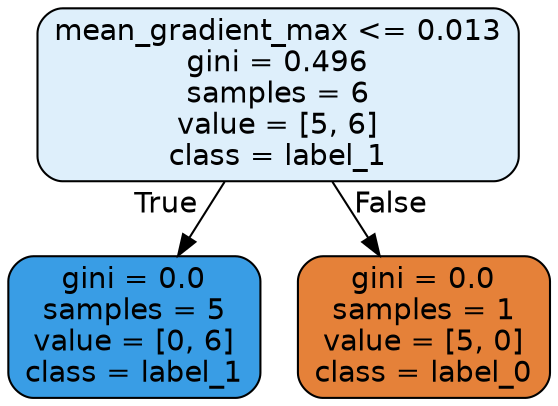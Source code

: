 digraph Tree {
node [shape=box, style="filled, rounded", color="black", fontname="helvetica"] ;
edge [fontname="helvetica"] ;
0 [label="mean_gradient_max <= 0.013\ngini = 0.496\nsamples = 6\nvalue = [5, 6]\nclass = label_1", fillcolor="#deeffb"] ;
1 [label="gini = 0.0\nsamples = 5\nvalue = [0, 6]\nclass = label_1", fillcolor="#399de5"] ;
0 -> 1 [labeldistance=2.5, labelangle=45, headlabel="True"] ;
2 [label="gini = 0.0\nsamples = 1\nvalue = [5, 0]\nclass = label_0", fillcolor="#e58139"] ;
0 -> 2 [labeldistance=2.5, labelangle=-45, headlabel="False"] ;
}